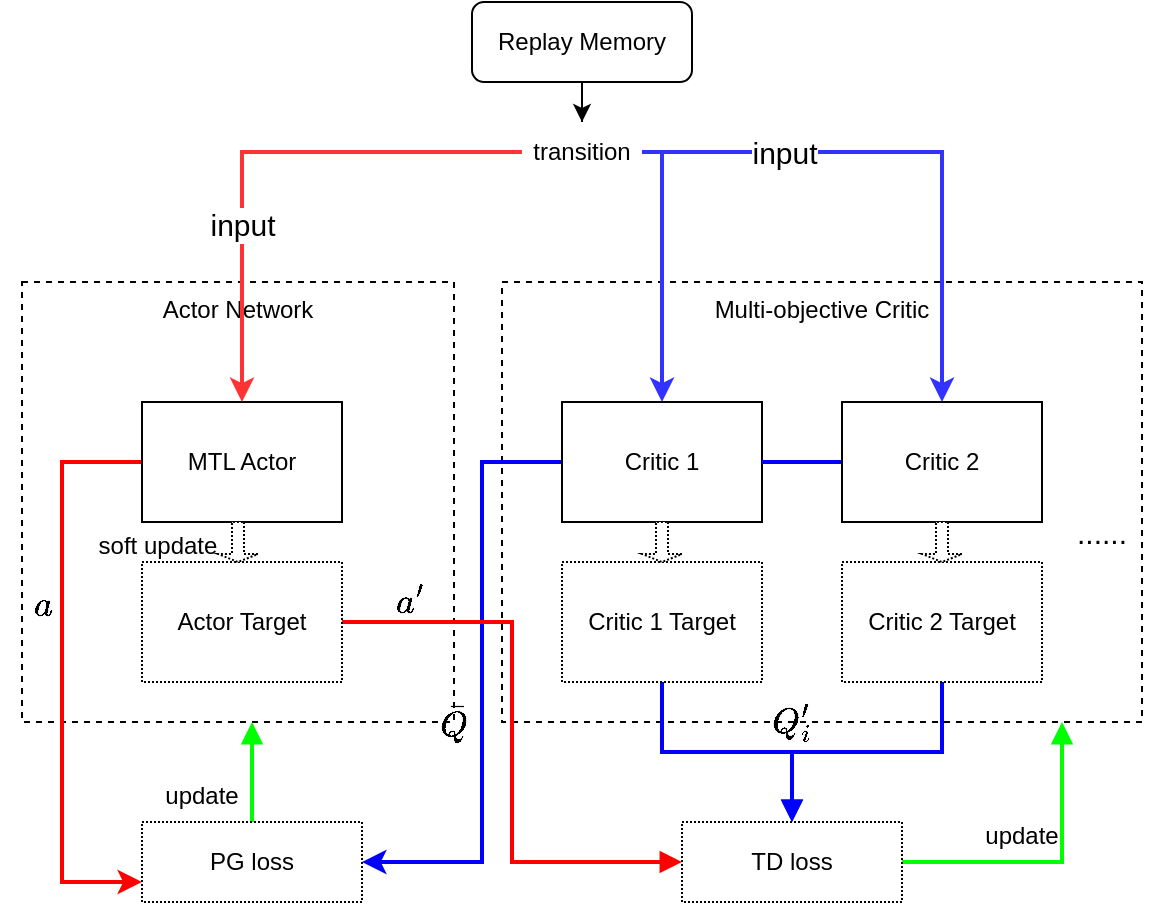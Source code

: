 <mxfile version="20.3.6" type="github">
  <diagram id="1l88YDc0GV5pM2h5UwvV" name="第 1 页">
    <mxGraphModel dx="858" dy="481" grid="1" gridSize="10" guides="1" tooltips="1" connect="1" arrows="1" fold="1" page="1" pageScale="1" pageWidth="827" pageHeight="1169" math="1" shadow="0">
      <root>
        <mxCell id="0" />
        <mxCell id="1" parent="0" />
        <mxCell id="Js2SkNxUxSmoYFZeB9Ga-3" value="Multi-objective Critic" style="rounded=0;whiteSpace=wrap;html=1;dashed=1;verticalAlign=top;" vertex="1" parent="1">
          <mxGeometry x="250" y="200" width="320" height="220" as="geometry" />
        </mxCell>
        <mxCell id="Js2SkNxUxSmoYFZeB9Ga-19" value="Actor Network" style="rounded=0;whiteSpace=wrap;html=1;dashed=1;verticalAlign=top;" vertex="1" parent="1">
          <mxGeometry x="10" y="200" width="216" height="220" as="geometry" />
        </mxCell>
        <mxCell id="Js2SkNxUxSmoYFZeB9Ga-34" style="edgeStyle=orthogonalEdgeStyle;rounded=0;orthogonalLoop=1;jettySize=auto;html=1;entryX=0;entryY=0.75;entryDx=0;entryDy=0;strokeColor=#FF0000;strokeWidth=2;fontSize=15;" edge="1" parent="1" source="Js2SkNxUxSmoYFZeB9Ga-1" target="Js2SkNxUxSmoYFZeB9Ga-30">
          <mxGeometry relative="1" as="geometry">
            <Array as="points">
              <mxPoint x="30" y="290" />
              <mxPoint x="30" y="500" />
            </Array>
          </mxGeometry>
        </mxCell>
        <mxCell id="Js2SkNxUxSmoYFZeB9Ga-35" value="$$a$$" style="edgeLabel;html=1;align=center;verticalAlign=middle;resizable=0;points=[];fontSize=15;labelBackgroundColor=none;" vertex="1" connectable="0" parent="Js2SkNxUxSmoYFZeB9Ga-34">
          <mxGeometry x="-0.087" relative="1" as="geometry">
            <mxPoint x="-10" y="-22" as="offset" />
          </mxGeometry>
        </mxCell>
        <mxCell id="Js2SkNxUxSmoYFZeB9Ga-1" value="MTL Actor" style="rounded=0;whiteSpace=wrap;html=1;" vertex="1" parent="1">
          <mxGeometry x="70" y="260" width="100" height="60" as="geometry" />
        </mxCell>
        <mxCell id="Js2SkNxUxSmoYFZeB9Ga-36" style="edgeStyle=orthogonalEdgeStyle;rounded=0;orthogonalLoop=1;jettySize=auto;html=1;entryX=1;entryY=0.5;entryDx=0;entryDy=0;strokeColor=#0000FF;strokeWidth=2;fontSize=15;" edge="1" parent="1" source="Js2SkNxUxSmoYFZeB9Ga-2" target="Js2SkNxUxSmoYFZeB9Ga-30">
          <mxGeometry relative="1" as="geometry">
            <Array as="points">
              <mxPoint x="240" y="290" />
              <mxPoint x="240" y="490" />
            </Array>
          </mxGeometry>
        </mxCell>
        <mxCell id="Js2SkNxUxSmoYFZeB9Ga-40" value="$$\bar{Q}$$" style="edgeLabel;html=1;align=center;verticalAlign=middle;resizable=0;points=[];fontSize=15;labelBackgroundColor=none;" vertex="1" connectable="0" parent="Js2SkNxUxSmoYFZeB9Ga-36">
          <mxGeometry x="-0.001" y="-3" relative="1" as="geometry">
            <mxPoint x="-11" y="20" as="offset" />
          </mxGeometry>
        </mxCell>
        <mxCell id="Js2SkNxUxSmoYFZeB9Ga-2" value="Critic 1" style="rounded=0;whiteSpace=wrap;html=1;" vertex="1" parent="1">
          <mxGeometry x="280" y="260" width="100" height="60" as="geometry" />
        </mxCell>
        <mxCell id="Js2SkNxUxSmoYFZeB9Ga-39" style="edgeStyle=orthogonalEdgeStyle;rounded=0;orthogonalLoop=1;jettySize=auto;html=1;strokeColor=#0000FF;strokeWidth=2;fontSize=15;endArrow=none;endFill=0;" edge="1" parent="1" source="Js2SkNxUxSmoYFZeB9Ga-4" target="Js2SkNxUxSmoYFZeB9Ga-2">
          <mxGeometry relative="1" as="geometry" />
        </mxCell>
        <mxCell id="Js2SkNxUxSmoYFZeB9Ga-4" value="Critic 2" style="rounded=0;whiteSpace=wrap;html=1;" vertex="1" parent="1">
          <mxGeometry x="420" y="260" width="100" height="60" as="geometry" />
        </mxCell>
        <mxCell id="Js2SkNxUxSmoYFZeB9Ga-11" style="edgeStyle=orthogonalEdgeStyle;rounded=0;orthogonalLoop=1;jettySize=auto;html=1;exitX=0.5;exitY=1;exitDx=0;exitDy=0;" edge="1" parent="1" source="Js2SkNxUxSmoYFZeB9Ga-6" target="Js2SkNxUxSmoYFZeB9Ga-7">
          <mxGeometry relative="1" as="geometry" />
        </mxCell>
        <mxCell id="Js2SkNxUxSmoYFZeB9Ga-6" value="Replay Memory" style="rounded=1;whiteSpace=wrap;html=1;" vertex="1" parent="1">
          <mxGeometry x="235" y="60" width="110" height="40" as="geometry" />
        </mxCell>
        <mxCell id="Js2SkNxUxSmoYFZeB9Ga-8" style="edgeStyle=orthogonalEdgeStyle;rounded=0;orthogonalLoop=1;jettySize=auto;html=1;entryX=0.5;entryY=0;entryDx=0;entryDy=0;strokeWidth=2;strokeColor=#FF3333;" edge="1" parent="1" source="Js2SkNxUxSmoYFZeB9Ga-7" target="Js2SkNxUxSmoYFZeB9Ga-1">
          <mxGeometry relative="1" as="geometry" />
        </mxCell>
        <mxCell id="Js2SkNxUxSmoYFZeB9Ga-14" value="input" style="edgeLabel;html=1;align=center;verticalAlign=middle;resizable=0;points=[];fontSize=15;" vertex="1" connectable="0" parent="Js2SkNxUxSmoYFZeB9Ga-8">
          <mxGeometry x="0.596" y="3" relative="1" as="geometry">
            <mxPoint x="-3" y="-36" as="offset" />
          </mxGeometry>
        </mxCell>
        <mxCell id="Js2SkNxUxSmoYFZeB9Ga-9" style="edgeStyle=orthogonalEdgeStyle;rounded=0;orthogonalLoop=1;jettySize=auto;html=1;entryX=0.5;entryY=0;entryDx=0;entryDy=0;strokeWidth=2;strokeColor=#3333FF;" edge="1" parent="1" source="Js2SkNxUxSmoYFZeB9Ga-7" target="Js2SkNxUxSmoYFZeB9Ga-2">
          <mxGeometry relative="1" as="geometry">
            <Array as="points">
              <mxPoint x="330" y="135" />
            </Array>
          </mxGeometry>
        </mxCell>
        <mxCell id="Js2SkNxUxSmoYFZeB9Ga-10" style="edgeStyle=orthogonalEdgeStyle;rounded=0;orthogonalLoop=1;jettySize=auto;html=1;exitX=1;exitY=0.5;exitDx=0;exitDy=0;strokeWidth=2;strokeColor=#3333FF;" edge="1" parent="1" source="Js2SkNxUxSmoYFZeB9Ga-7" target="Js2SkNxUxSmoYFZeB9Ga-4">
          <mxGeometry relative="1" as="geometry" />
        </mxCell>
        <mxCell id="Js2SkNxUxSmoYFZeB9Ga-15" value="input" style="edgeLabel;html=1;align=center;verticalAlign=middle;resizable=0;points=[];fontSize=15;" vertex="1" connectable="0" parent="Js2SkNxUxSmoYFZeB9Ga-10">
          <mxGeometry x="-0.662" y="1" relative="1" as="geometry">
            <mxPoint x="24" y="1" as="offset" />
          </mxGeometry>
        </mxCell>
        <mxCell id="Js2SkNxUxSmoYFZeB9Ga-7" value="transition" style="text;html=1;strokeColor=none;fillColor=none;align=center;verticalAlign=middle;whiteSpace=wrap;rounded=0;" vertex="1" parent="1">
          <mxGeometry x="260" y="120" width="60" height="30" as="geometry" />
        </mxCell>
        <mxCell id="Js2SkNxUxSmoYFZeB9Ga-12" value="&lt;font style=&quot;font-size: 15px;&quot;&gt;......&lt;/font&gt;" style="text;html=1;strokeColor=none;fillColor=none;align=center;verticalAlign=middle;whiteSpace=wrap;rounded=0;strokeWidth=1;" vertex="1" parent="1">
          <mxGeometry x="520" y="310" width="60" height="30" as="geometry" />
        </mxCell>
        <mxCell id="Js2SkNxUxSmoYFZeB9Ga-43" style="edgeStyle=orthogonalEdgeStyle;rounded=0;orthogonalLoop=1;jettySize=auto;html=1;entryX=0.5;entryY=0;entryDx=0;entryDy=0;strokeColor=#0000FF;strokeWidth=2;fontSize=15;endArrow=block;endFill=1;" edge="1" parent="1" source="Js2SkNxUxSmoYFZeB9Ga-16" target="Js2SkNxUxSmoYFZeB9Ga-31">
          <mxGeometry relative="1" as="geometry" />
        </mxCell>
        <mxCell id="Js2SkNxUxSmoYFZeB9Ga-16" value="Critic 1 Target" style="rounded=0;whiteSpace=wrap;html=1;dashed=1;dashPattern=1 1;" vertex="1" parent="1">
          <mxGeometry x="280" y="340" width="100" height="60" as="geometry" />
        </mxCell>
        <mxCell id="Js2SkNxUxSmoYFZeB9Ga-44" style="edgeStyle=orthogonalEdgeStyle;rounded=0;orthogonalLoop=1;jettySize=auto;html=1;strokeColor=#0000FF;strokeWidth=2;fontSize=15;endArrow=block;endFill=1;entryX=0.5;entryY=0;entryDx=0;entryDy=0;" edge="1" parent="1" source="Js2SkNxUxSmoYFZeB9Ga-17" target="Js2SkNxUxSmoYFZeB9Ga-31">
          <mxGeometry relative="1" as="geometry">
            <mxPoint x="420" y="450.0" as="targetPoint" />
          </mxGeometry>
        </mxCell>
        <mxCell id="Js2SkNxUxSmoYFZeB9Ga-45" value="$$Q&#39;_i$$" style="edgeLabel;html=1;align=center;verticalAlign=middle;resizable=0;points=[];fontSize=15;labelBackgroundColor=none;" vertex="1" connectable="0" parent="Js2SkNxUxSmoYFZeB9Ga-44">
          <mxGeometry x="0.517" y="-4" relative="1" as="geometry">
            <mxPoint x="4" y="-15" as="offset" />
          </mxGeometry>
        </mxCell>
        <mxCell id="Js2SkNxUxSmoYFZeB9Ga-17" value="Critic 2 Target" style="rounded=0;whiteSpace=wrap;html=1;dashed=1;dashPattern=1 1;" vertex="1" parent="1">
          <mxGeometry x="420" y="340" width="100" height="60" as="geometry" />
        </mxCell>
        <mxCell id="Js2SkNxUxSmoYFZeB9Ga-41" style="edgeStyle=orthogonalEdgeStyle;rounded=0;orthogonalLoop=1;jettySize=auto;html=1;entryX=0;entryY=0.5;entryDx=0;entryDy=0;strokeColor=#FF0000;strokeWidth=2;fontSize=15;endArrow=block;endFill=1;" edge="1" parent="1" source="Js2SkNxUxSmoYFZeB9Ga-18" target="Js2SkNxUxSmoYFZeB9Ga-31">
          <mxGeometry relative="1" as="geometry" />
        </mxCell>
        <mxCell id="Js2SkNxUxSmoYFZeB9Ga-42" value="$$a&#39;$$" style="edgeLabel;html=1;align=center;verticalAlign=middle;resizable=0;points=[];fontSize=15;labelBackgroundColor=none;" vertex="1" connectable="0" parent="Js2SkNxUxSmoYFZeB9Ga-41">
          <mxGeometry x="-0.765" y="2" relative="1" as="geometry">
            <mxPoint y="-8" as="offset" />
          </mxGeometry>
        </mxCell>
        <mxCell id="Js2SkNxUxSmoYFZeB9Ga-18" value="Actor Target" style="rounded=0;whiteSpace=wrap;html=1;dashed=1;dashPattern=1 1;" vertex="1" parent="1">
          <mxGeometry x="70" y="340" width="100" height="60" as="geometry" />
        </mxCell>
        <mxCell id="Js2SkNxUxSmoYFZeB9Ga-25" value="" style="shape=singleArrow;direction=south;whiteSpace=wrap;html=1;dashed=1;dashPattern=1 1;strokeWidth=1;fontSize=15;" vertex="1" parent="1">
          <mxGeometry x="108" y="320" width="20" height="20" as="geometry" />
        </mxCell>
        <mxCell id="Js2SkNxUxSmoYFZeB9Ga-26" value="" style="shape=singleArrow;direction=south;whiteSpace=wrap;html=1;dashed=1;dashPattern=1 1;strokeWidth=1;fontSize=15;" vertex="1" parent="1">
          <mxGeometry x="320" y="320" width="20" height="20" as="geometry" />
        </mxCell>
        <mxCell id="Js2SkNxUxSmoYFZeB9Ga-28" value="" style="shape=singleArrow;direction=south;whiteSpace=wrap;html=1;dashed=1;dashPattern=1 1;strokeWidth=1;fontSize=15;" vertex="1" parent="1">
          <mxGeometry x="460" y="320" width="20" height="20" as="geometry" />
        </mxCell>
        <mxCell id="Js2SkNxUxSmoYFZeB9Ga-29" value="&lt;font style=&quot;font-size: 12px;&quot;&gt;soft update&lt;/font&gt;" style="text;html=1;strokeColor=none;fillColor=none;align=center;verticalAlign=middle;whiteSpace=wrap;rounded=0;dashed=1;dashPattern=1 1;strokeWidth=1;fontSize=15;" vertex="1" parent="1">
          <mxGeometry x="28" y="317.5" width="100" height="25" as="geometry" />
        </mxCell>
        <mxCell id="Js2SkNxUxSmoYFZeB9Ga-46" style="edgeStyle=orthogonalEdgeStyle;rounded=0;orthogonalLoop=1;jettySize=auto;html=1;strokeColor=#00FF00;strokeWidth=2;fontSize=15;endArrow=block;endFill=1;" edge="1" parent="1" source="Js2SkNxUxSmoYFZeB9Ga-30">
          <mxGeometry relative="1" as="geometry">
            <mxPoint x="125" y="420.0" as="targetPoint" />
          </mxGeometry>
        </mxCell>
        <mxCell id="Js2SkNxUxSmoYFZeB9Ga-30" value="PG loss" style="rounded=0;whiteSpace=wrap;html=1;dashed=1;dashPattern=1 1;strokeWidth=1;fontSize=12;" vertex="1" parent="1">
          <mxGeometry x="70" y="470" width="110" height="40" as="geometry" />
        </mxCell>
        <mxCell id="Js2SkNxUxSmoYFZeB9Ga-47" style="edgeStyle=orthogonalEdgeStyle;rounded=0;orthogonalLoop=1;jettySize=auto;html=1;strokeColor=#00FF00;strokeWidth=2;fontSize=15;endArrow=block;endFill=1;" edge="1" parent="1" source="Js2SkNxUxSmoYFZeB9Ga-31">
          <mxGeometry relative="1" as="geometry">
            <mxPoint x="530" y="420" as="targetPoint" />
            <Array as="points">
              <mxPoint x="530" y="490" />
            </Array>
          </mxGeometry>
        </mxCell>
        <mxCell id="Js2SkNxUxSmoYFZeB9Ga-31" value="TD loss" style="rounded=0;whiteSpace=wrap;html=1;dashed=1;dashPattern=1 1;strokeWidth=1;fontSize=12;" vertex="1" parent="1">
          <mxGeometry x="340" y="470" width="110" height="40" as="geometry" />
        </mxCell>
        <mxCell id="Js2SkNxUxSmoYFZeB9Ga-48" value="&lt;font style=&quot;font-size: 12px;&quot;&gt;update&lt;/font&gt;" style="text;html=1;strokeColor=none;fillColor=none;align=center;verticalAlign=middle;whiteSpace=wrap;rounded=0;dashed=1;dashPattern=1 1;labelBackgroundColor=none;strokeWidth=1;fontSize=15;" vertex="1" parent="1">
          <mxGeometry x="70" y="440" width="60" height="30" as="geometry" />
        </mxCell>
        <mxCell id="Js2SkNxUxSmoYFZeB9Ga-49" value="&lt;font style=&quot;font-size: 12px;&quot;&gt;update&lt;/font&gt;" style="text;html=1;strokeColor=none;fillColor=none;align=center;verticalAlign=middle;whiteSpace=wrap;rounded=0;dashed=1;dashPattern=1 1;labelBackgroundColor=none;strokeWidth=1;fontSize=15;" vertex="1" parent="1">
          <mxGeometry x="480" y="460" width="60" height="30" as="geometry" />
        </mxCell>
      </root>
    </mxGraphModel>
  </diagram>
</mxfile>
